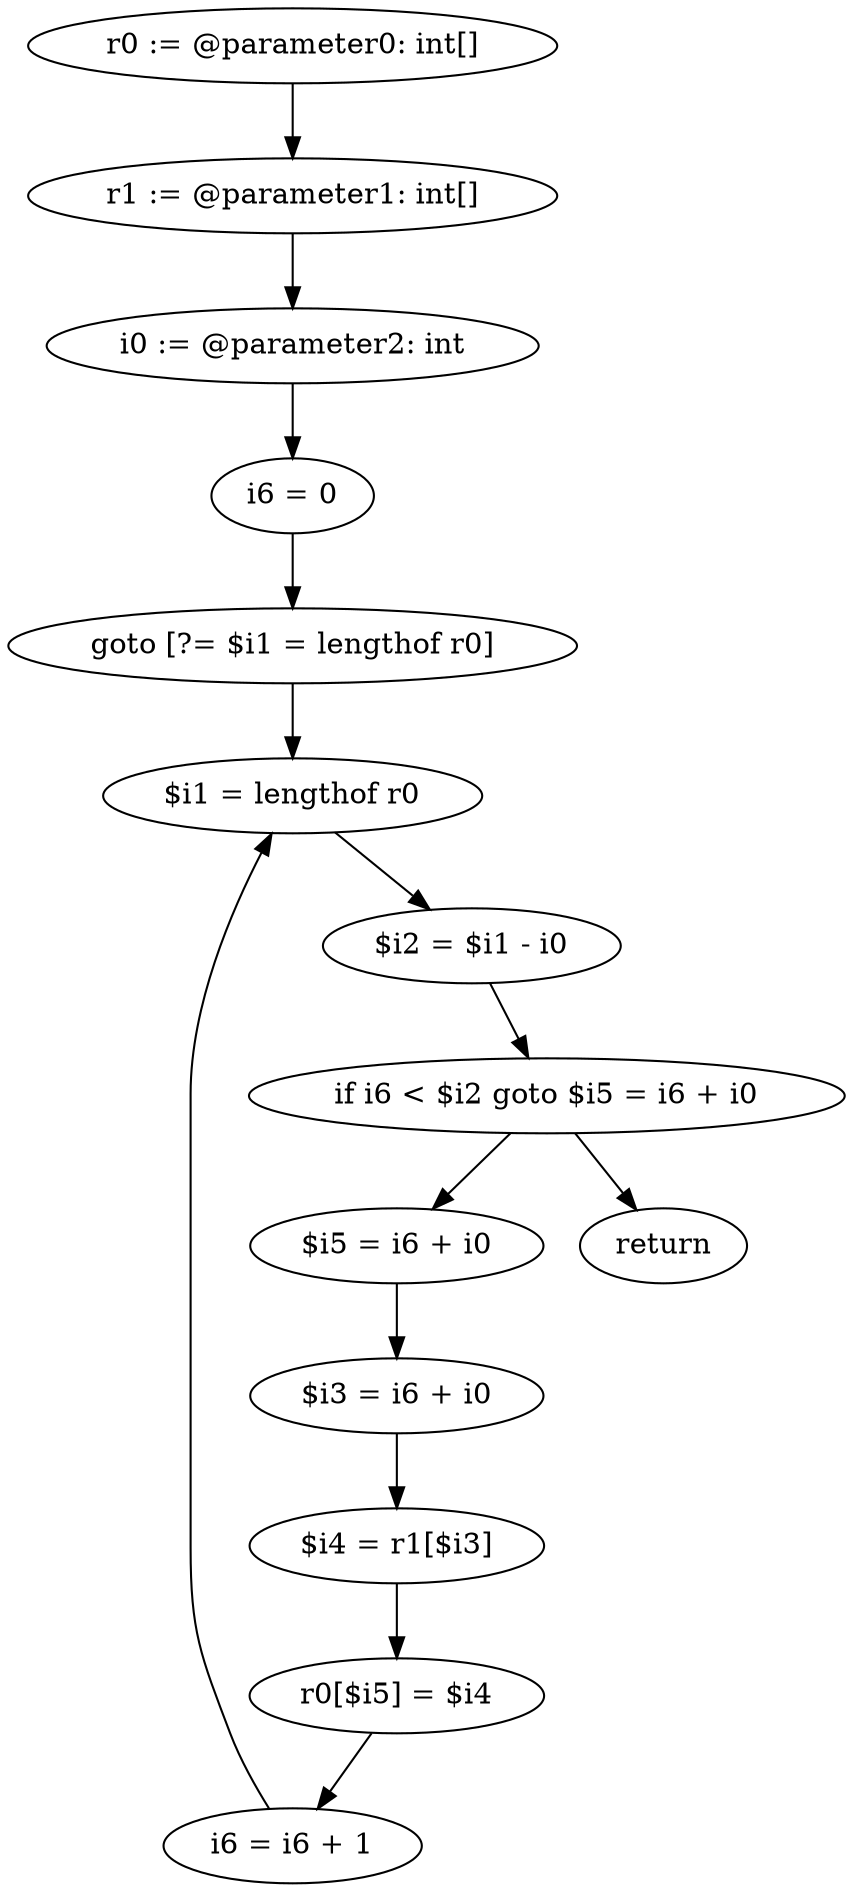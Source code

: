 digraph "unitGraph" {
    "r0 := @parameter0: int[]"
    "r1 := @parameter1: int[]"
    "i0 := @parameter2: int"
    "i6 = 0"
    "goto [?= $i1 = lengthof r0]"
    "$i5 = i6 + i0"
    "$i3 = i6 + i0"
    "$i4 = r1[$i3]"
    "r0[$i5] = $i4"
    "i6 = i6 + 1"
    "$i1 = lengthof r0"
    "$i2 = $i1 - i0"
    "if i6 < $i2 goto $i5 = i6 + i0"
    "return"
    "r0 := @parameter0: int[]"->"r1 := @parameter1: int[]";
    "r1 := @parameter1: int[]"->"i0 := @parameter2: int";
    "i0 := @parameter2: int"->"i6 = 0";
    "i6 = 0"->"goto [?= $i1 = lengthof r0]";
    "goto [?= $i1 = lengthof r0]"->"$i1 = lengthof r0";
    "$i5 = i6 + i0"->"$i3 = i6 + i0";
    "$i3 = i6 + i0"->"$i4 = r1[$i3]";
    "$i4 = r1[$i3]"->"r0[$i5] = $i4";
    "r0[$i5] = $i4"->"i6 = i6 + 1";
    "i6 = i6 + 1"->"$i1 = lengthof r0";
    "$i1 = lengthof r0"->"$i2 = $i1 - i0";
    "$i2 = $i1 - i0"->"if i6 < $i2 goto $i5 = i6 + i0";
    "if i6 < $i2 goto $i5 = i6 + i0"->"return";
    "if i6 < $i2 goto $i5 = i6 + i0"->"$i5 = i6 + i0";
}
